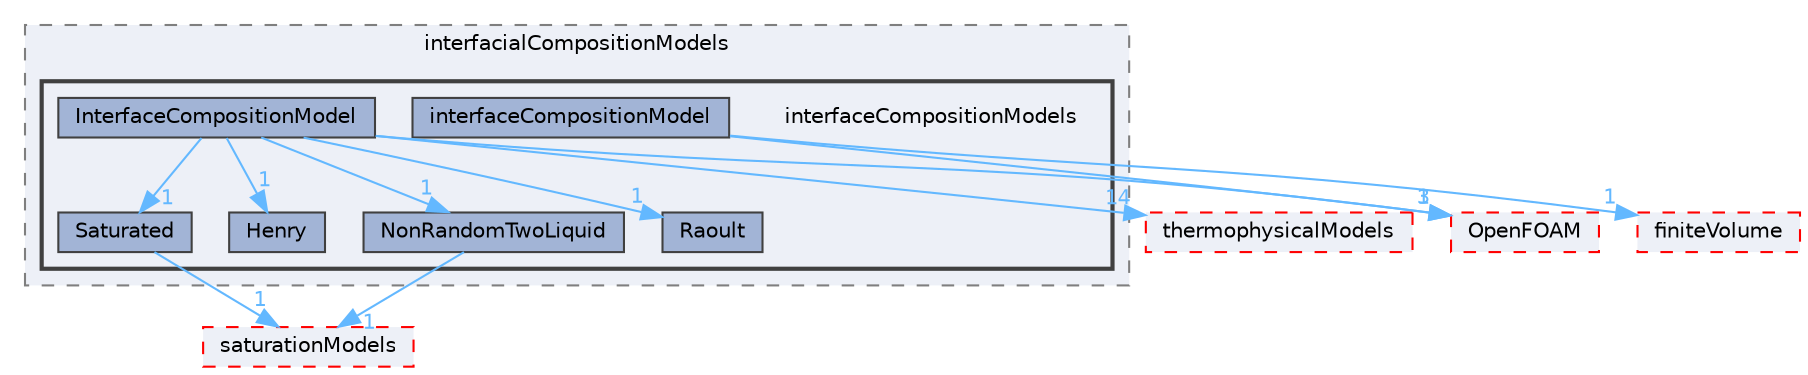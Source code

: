 digraph "src/phaseSystemModels/reactingEuler/multiphaseSystem/interfacialCompositionModels/interfaceCompositionModels"
{
 // LATEX_PDF_SIZE
  bgcolor="transparent";
  edge [fontname=Helvetica,fontsize=10,labelfontname=Helvetica,labelfontsize=10];
  node [fontname=Helvetica,fontsize=10,shape=box,height=0.2,width=0.4];
  compound=true
  subgraph clusterdir_c9eb74ea5be55f867422cccc8fbf9bc7 {
    graph [ bgcolor="#edf0f7", pencolor="grey50", label="interfacialCompositionModels", fontname=Helvetica,fontsize=10 style="filled,dashed", URL="dir_c9eb74ea5be55f867422cccc8fbf9bc7.html",tooltip=""]
  subgraph clusterdir_594b8b94fc993689291485149c9ddb05 {
    graph [ bgcolor="#edf0f7", pencolor="grey25", label="", fontname=Helvetica,fontsize=10 style="filled,bold", URL="dir_594b8b94fc993689291485149c9ddb05.html",tooltip=""]
    dir_594b8b94fc993689291485149c9ddb05 [shape=plaintext, label="interfaceCompositionModels"];
  dir_74315f440ff086980f32df1b021c0fb2 [label="Henry", fillcolor="#a2b4d6", color="grey25", style="filled", URL="dir_74315f440ff086980f32df1b021c0fb2.html",tooltip=""];
  dir_6d14dfe2912a367ef4fe4afcaedd60f2 [label="interfaceCompositionModel", fillcolor="#a2b4d6", color="grey25", style="filled", URL="dir_6d14dfe2912a367ef4fe4afcaedd60f2.html",tooltip=""];
  dir_c8c8d401162fda8a0b97f39831e82c58 [label="InterfaceCompositionModel", fillcolor="#a2b4d6", color="grey25", style="filled", URL="dir_c8c8d401162fda8a0b97f39831e82c58.html",tooltip=""];
  dir_680364422b8d27ef6693a4615bdc1ba0 [label="NonRandomTwoLiquid", fillcolor="#a2b4d6", color="grey25", style="filled", URL="dir_680364422b8d27ef6693a4615bdc1ba0.html",tooltip=""];
  dir_89d454fb0df8611023fb4edcdca84a6c [label="Raoult", fillcolor="#a2b4d6", color="grey25", style="filled", URL="dir_89d454fb0df8611023fb4edcdca84a6c.html",tooltip=""];
  dir_6e31da22852bfbf8a8a6c1958ebc6ecd [label="Saturated", fillcolor="#a2b4d6", color="grey25", style="filled", URL="dir_6e31da22852bfbf8a8a6c1958ebc6ecd.html",tooltip=""];
  }
  }
  dir_2778d089ec5c4f66810b11f753867003 [label="thermophysicalModels", fillcolor="#edf0f7", color="red", style="filled,dashed", URL="dir_2778d089ec5c4f66810b11f753867003.html",tooltip=""];
  dir_9bd15774b555cf7259a6fa18f99fe99b [label="finiteVolume", fillcolor="#edf0f7", color="red", style="filled,dashed", URL="dir_9bd15774b555cf7259a6fa18f99fe99b.html",tooltip=""];
  dir_c5473ff19b20e6ec4dfe5c310b3778a8 [label="OpenFOAM", fillcolor="#edf0f7", color="red", style="filled,dashed", URL="dir_c5473ff19b20e6ec4dfe5c310b3778a8.html",tooltip=""];
  dir_0a821bd01650f974c2b9a25b952bd325 [label="saturationModels", fillcolor="#edf0f7", color="red", style="filled,dashed", URL="dir_0a821bd01650f974c2b9a25b952bd325.html",tooltip=""];
  dir_6d14dfe2912a367ef4fe4afcaedd60f2->dir_9bd15774b555cf7259a6fa18f99fe99b [headlabel="1", labeldistance=1.5 headhref="dir_001890_001387.html" href="dir_001890_001387.html" color="steelblue1" fontcolor="steelblue1"];
  dir_6d14dfe2912a367ef4fe4afcaedd60f2->dir_c5473ff19b20e6ec4dfe5c310b3778a8 [headlabel="3", labeldistance=1.5 headhref="dir_001890_002695.html" href="dir_001890_002695.html" color="steelblue1" fontcolor="steelblue1"];
  dir_c8c8d401162fda8a0b97f39831e82c58->dir_2778d089ec5c4f66810b11f753867003 [headlabel="14", labeldistance=1.5 headhref="dir_001891_004022.html" href="dir_001891_004022.html" color="steelblue1" fontcolor="steelblue1"];
  dir_c8c8d401162fda8a0b97f39831e82c58->dir_680364422b8d27ef6693a4615bdc1ba0 [headlabel="1", labeldistance=1.5 headhref="dir_001891_002574.html" href="dir_001891_002574.html" color="steelblue1" fontcolor="steelblue1"];
  dir_c8c8d401162fda8a0b97f39831e82c58->dir_6e31da22852bfbf8a8a6c1958ebc6ecd [headlabel="1", labeldistance=1.5 headhref="dir_001891_003410.html" href="dir_001891_003410.html" color="steelblue1" fontcolor="steelblue1"];
  dir_c8c8d401162fda8a0b97f39831e82c58->dir_74315f440ff086980f32df1b021c0fb2 [headlabel="1", labeldistance=1.5 headhref="dir_001891_001731.html" href="dir_001891_001731.html" color="steelblue1" fontcolor="steelblue1"];
  dir_c8c8d401162fda8a0b97f39831e82c58->dir_89d454fb0df8611023fb4edcdca84a6c [headlabel="1", labeldistance=1.5 headhref="dir_001891_003192.html" href="dir_001891_003192.html" color="steelblue1" fontcolor="steelblue1"];
  dir_c8c8d401162fda8a0b97f39831e82c58->dir_c5473ff19b20e6ec4dfe5c310b3778a8 [headlabel="1", labeldistance=1.5 headhref="dir_001891_002695.html" href="dir_001891_002695.html" color="steelblue1" fontcolor="steelblue1"];
  dir_680364422b8d27ef6693a4615bdc1ba0->dir_0a821bd01650f974c2b9a25b952bd325 [headlabel="1", labeldistance=1.5 headhref="dir_002574_003412.html" href="dir_002574_003412.html" color="steelblue1" fontcolor="steelblue1"];
  dir_6e31da22852bfbf8a8a6c1958ebc6ecd->dir_0a821bd01650f974c2b9a25b952bd325 [headlabel="1", labeldistance=1.5 headhref="dir_003410_003412.html" href="dir_003410_003412.html" color="steelblue1" fontcolor="steelblue1"];
}
